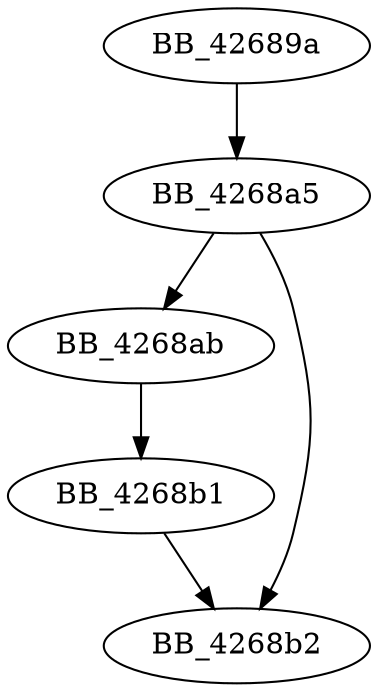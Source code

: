 DiGraph sub_42689A{
BB_42689a->BB_4268a5
BB_4268a5->BB_4268ab
BB_4268a5->BB_4268b2
BB_4268ab->BB_4268b1
BB_4268b1->BB_4268b2
}
